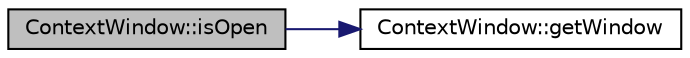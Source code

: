 digraph "ContextWindow::isOpen"
{
 // LATEX_PDF_SIZE
  edge [fontname="Helvetica",fontsize="10",labelfontname="Helvetica",labelfontsize="10"];
  node [fontname="Helvetica",fontsize="10",shape=record];
  rankdir="LR";
  Node1 [label="ContextWindow::isOpen",height=0.2,width=0.4,color="black", fillcolor="grey75", style="filled", fontcolor="black",tooltip=" "];
  Node1 -> Node2 [color="midnightblue",fontsize="10",style="solid",fontname="Helvetica"];
  Node2 [label="ContextWindow::getWindow",height=0.2,width=0.4,color="black", fillcolor="white", style="filled",URL="$class_context_window.html#aeb95c8c03177e672167f42b7672f2d7f",tooltip=" "];
}

